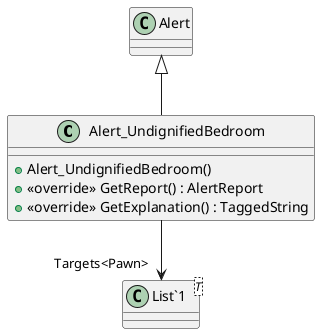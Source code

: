 @startuml
class Alert_UndignifiedBedroom {
    + Alert_UndignifiedBedroom()
    + <<override>> GetReport() : AlertReport
    + <<override>> GetExplanation() : TaggedString
}
class "List`1"<T> {
}
Alert <|-- Alert_UndignifiedBedroom
Alert_UndignifiedBedroom --> "Targets<Pawn>" "List`1"
@enduml

